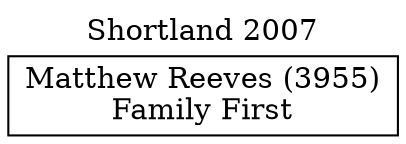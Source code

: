 // House preference flow
digraph "Matthew Reeves (3955)_Shortland_2007" {
	graph [label="Shortland 2007" labelloc=t mclimit=10]
	node [shape=box]
	"Matthew Reeves (3955)" [label="Matthew Reeves (3955)
Family First"]
}
